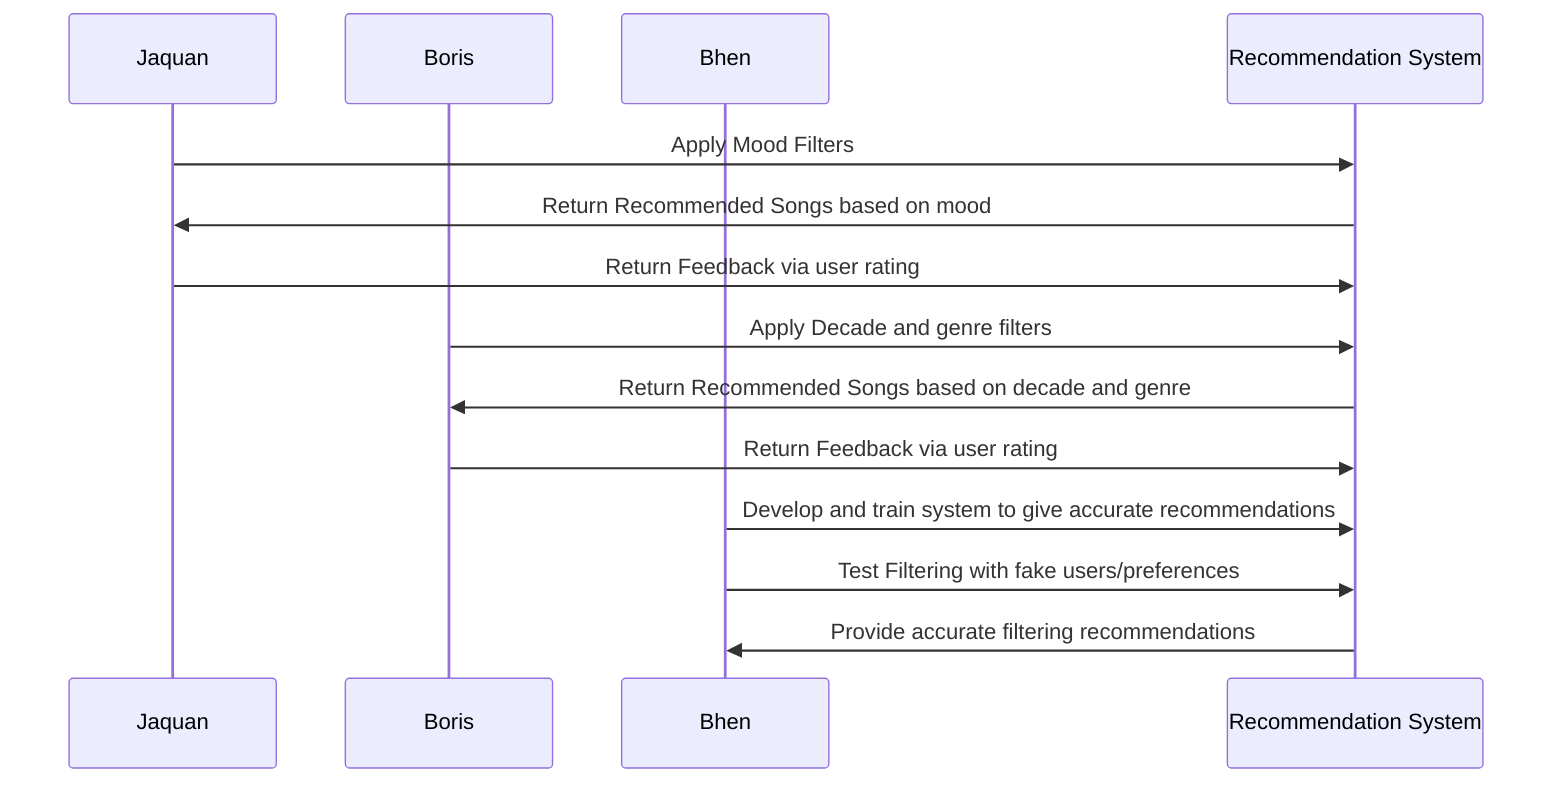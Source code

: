sequenceDiagram
   participant Jaquan
   participant Boris
   participant Bhen
   participant Recommendation System

   %% User Filtering and getting song recommendations ex. 1
   Jaquan ->> Recommendation System: Apply Mood Filters 
   Recommendation System ->>Jaquan: Return Recommended Songs based on mood
   Jaquan->>Recommendation System: Return Feedback via user rating

   %% User Filtering ex. 2
   Boris->>Recommendation System: Apply Decade and genre filters
   Recommendation System ->>Boris: Return Recommended Songs based on decade and genre
   Boris->>Recommendation System: Return Feedback via user rating

   %% Step 3: Devloping/testing the system
   Bhen->>Recommendation System: Develop and train system to give accurate recommendations
   Bhen->>Recommendation System: Test Filtering with fake users/preferences
   Recommendation System->>Bhen: Provide accurate filtering recommendations
